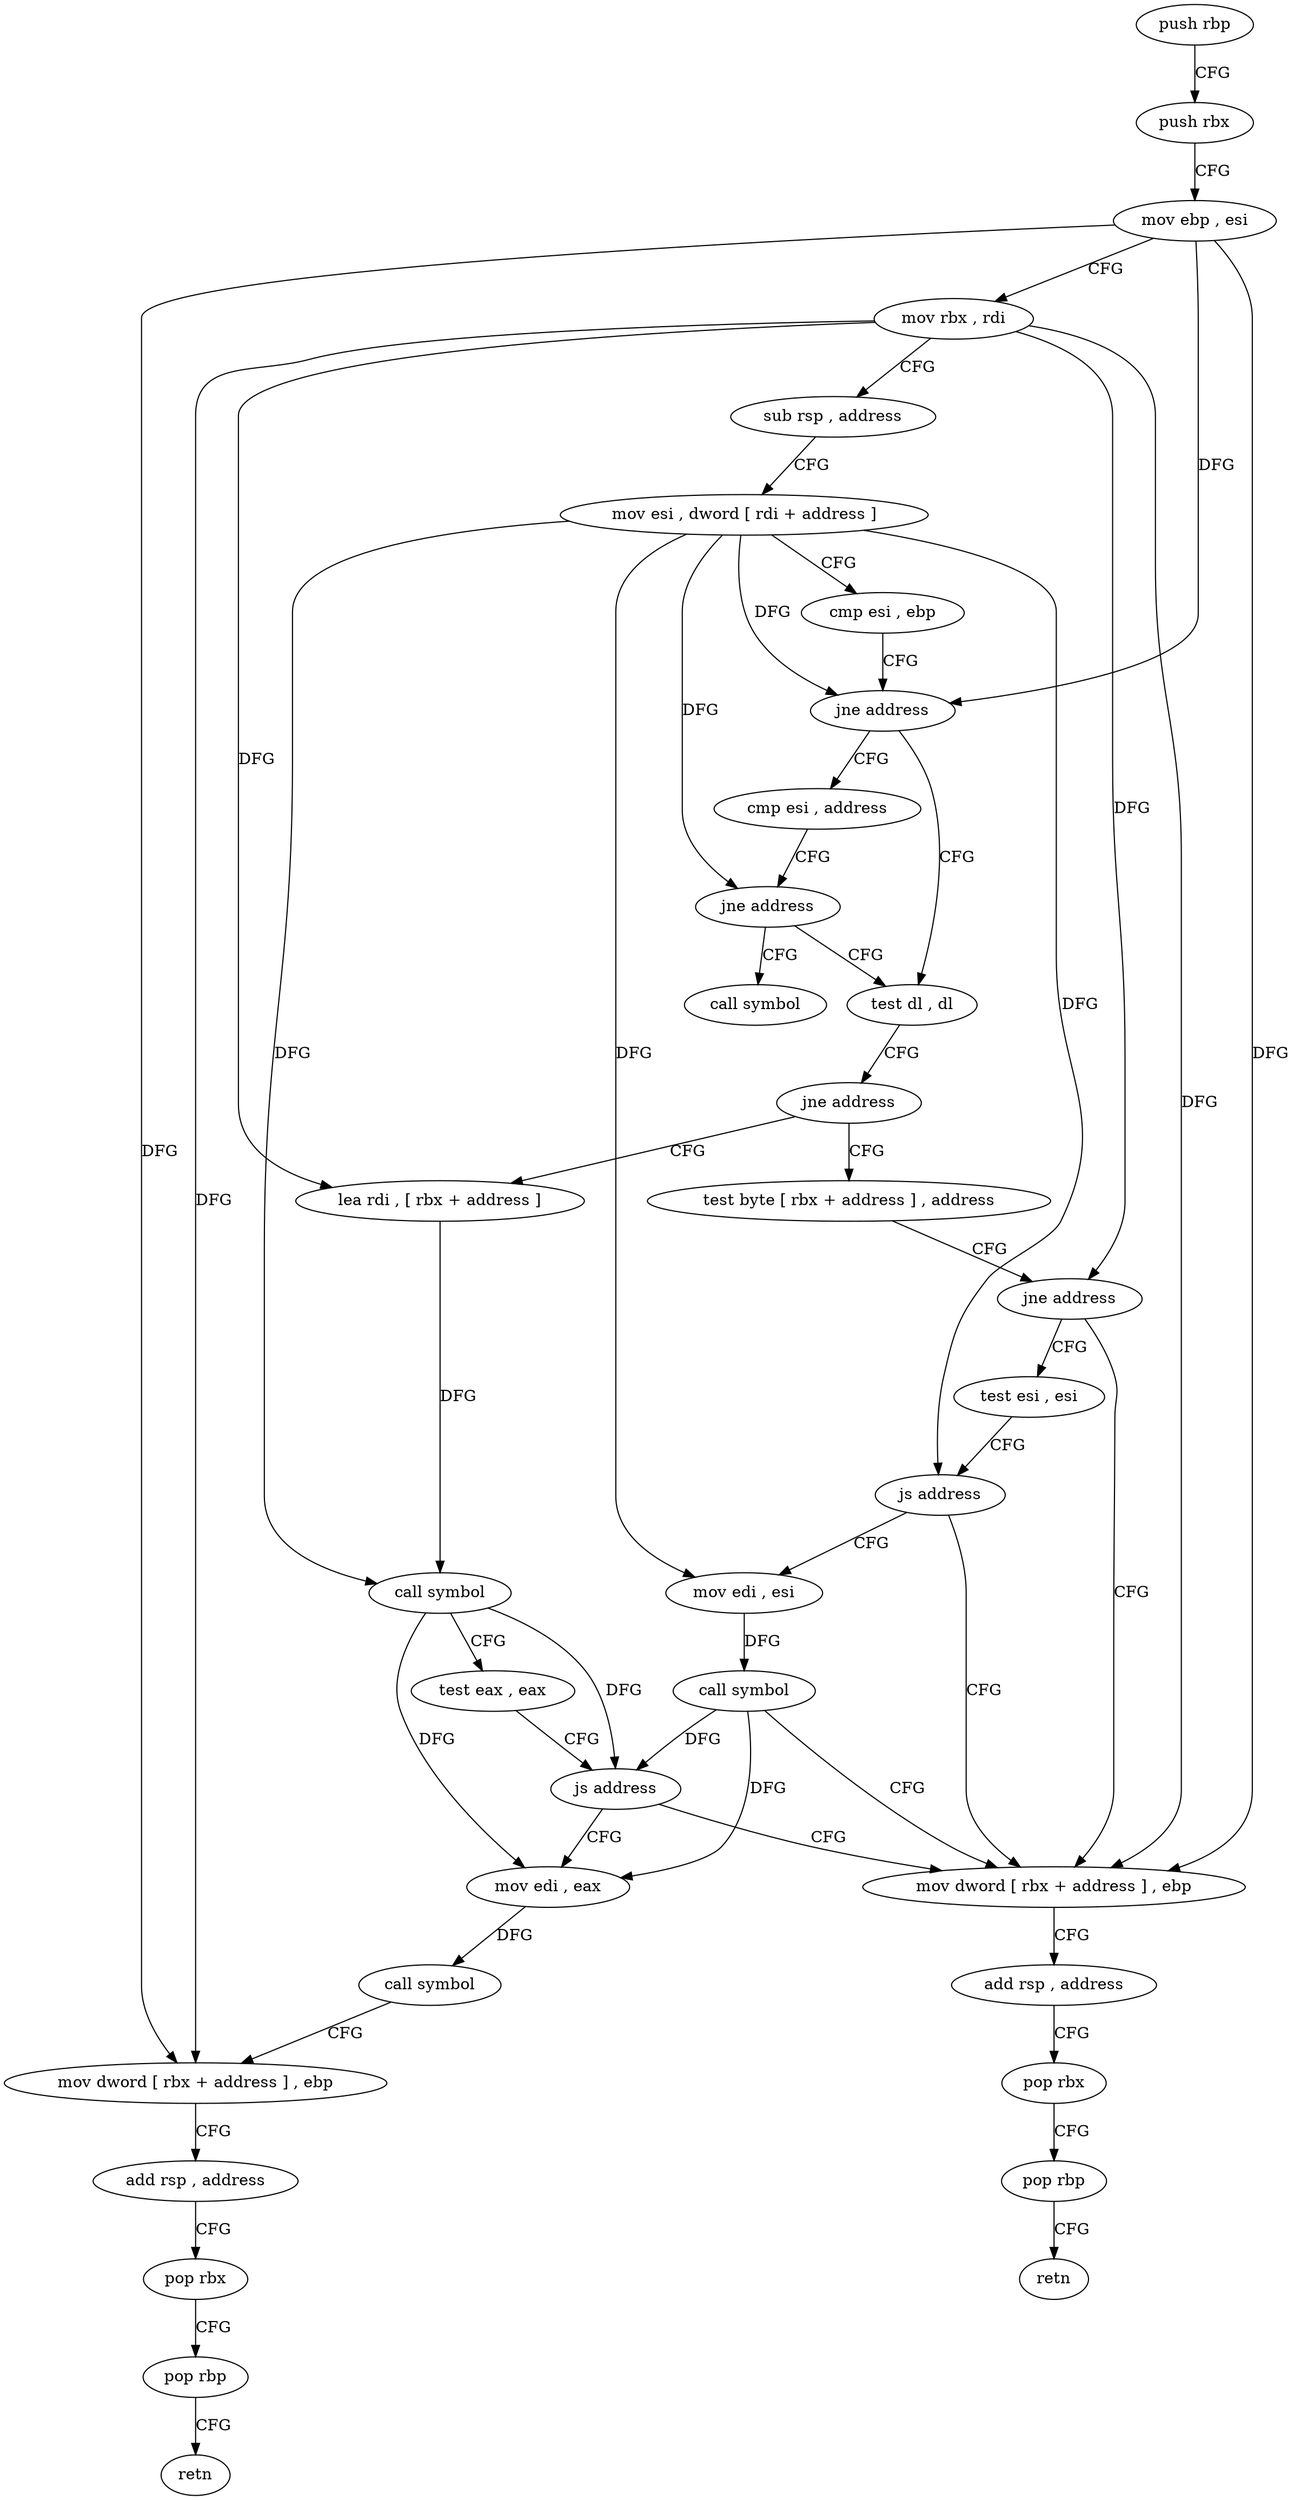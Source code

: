 digraph "func" {
"4271728" [label = "push rbp" ]
"4271729" [label = "push rbx" ]
"4271730" [label = "mov ebp , esi" ]
"4271732" [label = "mov rbx , rdi" ]
"4271735" [label = "sub rsp , address" ]
"4271739" [label = "mov esi , dword [ rdi + address ]" ]
"4271742" [label = "cmp esi , ebp" ]
"4271744" [label = "jne address" ]
"4271751" [label = "test dl , dl" ]
"4271746" [label = "cmp esi , address" ]
"4271753" [label = "jne address" ]
"4271792" [label = "lea rdi , [ rbx + address ]" ]
"4271755" [label = "test byte [ rbx + address ] , address" ]
"4271749" [label = "jne address" ]
"4271822" [label = "call symbol" ]
"4271796" [label = "call symbol" ]
"4271801" [label = "test eax , eax" ]
"4271803" [label = "js address" ]
"4271772" [label = "mov dword [ rbx + address ] , ebp" ]
"4271805" [label = "mov edi , eax" ]
"4271759" [label = "jne address" ]
"4271761" [label = "test esi , esi" ]
"4271775" [label = "add rsp , address" ]
"4271779" [label = "pop rbx" ]
"4271780" [label = "pop rbp" ]
"4271781" [label = "retn" ]
"4271807" [label = "call symbol" ]
"4271812" [label = "mov dword [ rbx + address ] , ebp" ]
"4271815" [label = "add rsp , address" ]
"4271819" [label = "pop rbx" ]
"4271820" [label = "pop rbp" ]
"4271821" [label = "retn" ]
"4271763" [label = "js address" ]
"4271765" [label = "mov edi , esi" ]
"4271767" [label = "call symbol" ]
"4271728" -> "4271729" [ label = "CFG" ]
"4271729" -> "4271730" [ label = "CFG" ]
"4271730" -> "4271732" [ label = "CFG" ]
"4271730" -> "4271744" [ label = "DFG" ]
"4271730" -> "4271772" [ label = "DFG" ]
"4271730" -> "4271812" [ label = "DFG" ]
"4271732" -> "4271735" [ label = "CFG" ]
"4271732" -> "4271792" [ label = "DFG" ]
"4271732" -> "4271759" [ label = "DFG" ]
"4271732" -> "4271772" [ label = "DFG" ]
"4271732" -> "4271812" [ label = "DFG" ]
"4271735" -> "4271739" [ label = "CFG" ]
"4271739" -> "4271742" [ label = "CFG" ]
"4271739" -> "4271744" [ label = "DFG" ]
"4271739" -> "4271749" [ label = "DFG" ]
"4271739" -> "4271796" [ label = "DFG" ]
"4271739" -> "4271763" [ label = "DFG" ]
"4271739" -> "4271765" [ label = "DFG" ]
"4271742" -> "4271744" [ label = "CFG" ]
"4271744" -> "4271751" [ label = "CFG" ]
"4271744" -> "4271746" [ label = "CFG" ]
"4271751" -> "4271753" [ label = "CFG" ]
"4271746" -> "4271749" [ label = "CFG" ]
"4271753" -> "4271792" [ label = "CFG" ]
"4271753" -> "4271755" [ label = "CFG" ]
"4271792" -> "4271796" [ label = "DFG" ]
"4271755" -> "4271759" [ label = "CFG" ]
"4271749" -> "4271822" [ label = "CFG" ]
"4271749" -> "4271751" [ label = "CFG" ]
"4271796" -> "4271801" [ label = "CFG" ]
"4271796" -> "4271803" [ label = "DFG" ]
"4271796" -> "4271805" [ label = "DFG" ]
"4271801" -> "4271803" [ label = "CFG" ]
"4271803" -> "4271772" [ label = "CFG" ]
"4271803" -> "4271805" [ label = "CFG" ]
"4271772" -> "4271775" [ label = "CFG" ]
"4271805" -> "4271807" [ label = "DFG" ]
"4271759" -> "4271772" [ label = "CFG" ]
"4271759" -> "4271761" [ label = "CFG" ]
"4271761" -> "4271763" [ label = "CFG" ]
"4271775" -> "4271779" [ label = "CFG" ]
"4271779" -> "4271780" [ label = "CFG" ]
"4271780" -> "4271781" [ label = "CFG" ]
"4271807" -> "4271812" [ label = "CFG" ]
"4271812" -> "4271815" [ label = "CFG" ]
"4271815" -> "4271819" [ label = "CFG" ]
"4271819" -> "4271820" [ label = "CFG" ]
"4271820" -> "4271821" [ label = "CFG" ]
"4271763" -> "4271772" [ label = "CFG" ]
"4271763" -> "4271765" [ label = "CFG" ]
"4271765" -> "4271767" [ label = "DFG" ]
"4271767" -> "4271772" [ label = "CFG" ]
"4271767" -> "4271803" [ label = "DFG" ]
"4271767" -> "4271805" [ label = "DFG" ]
}
